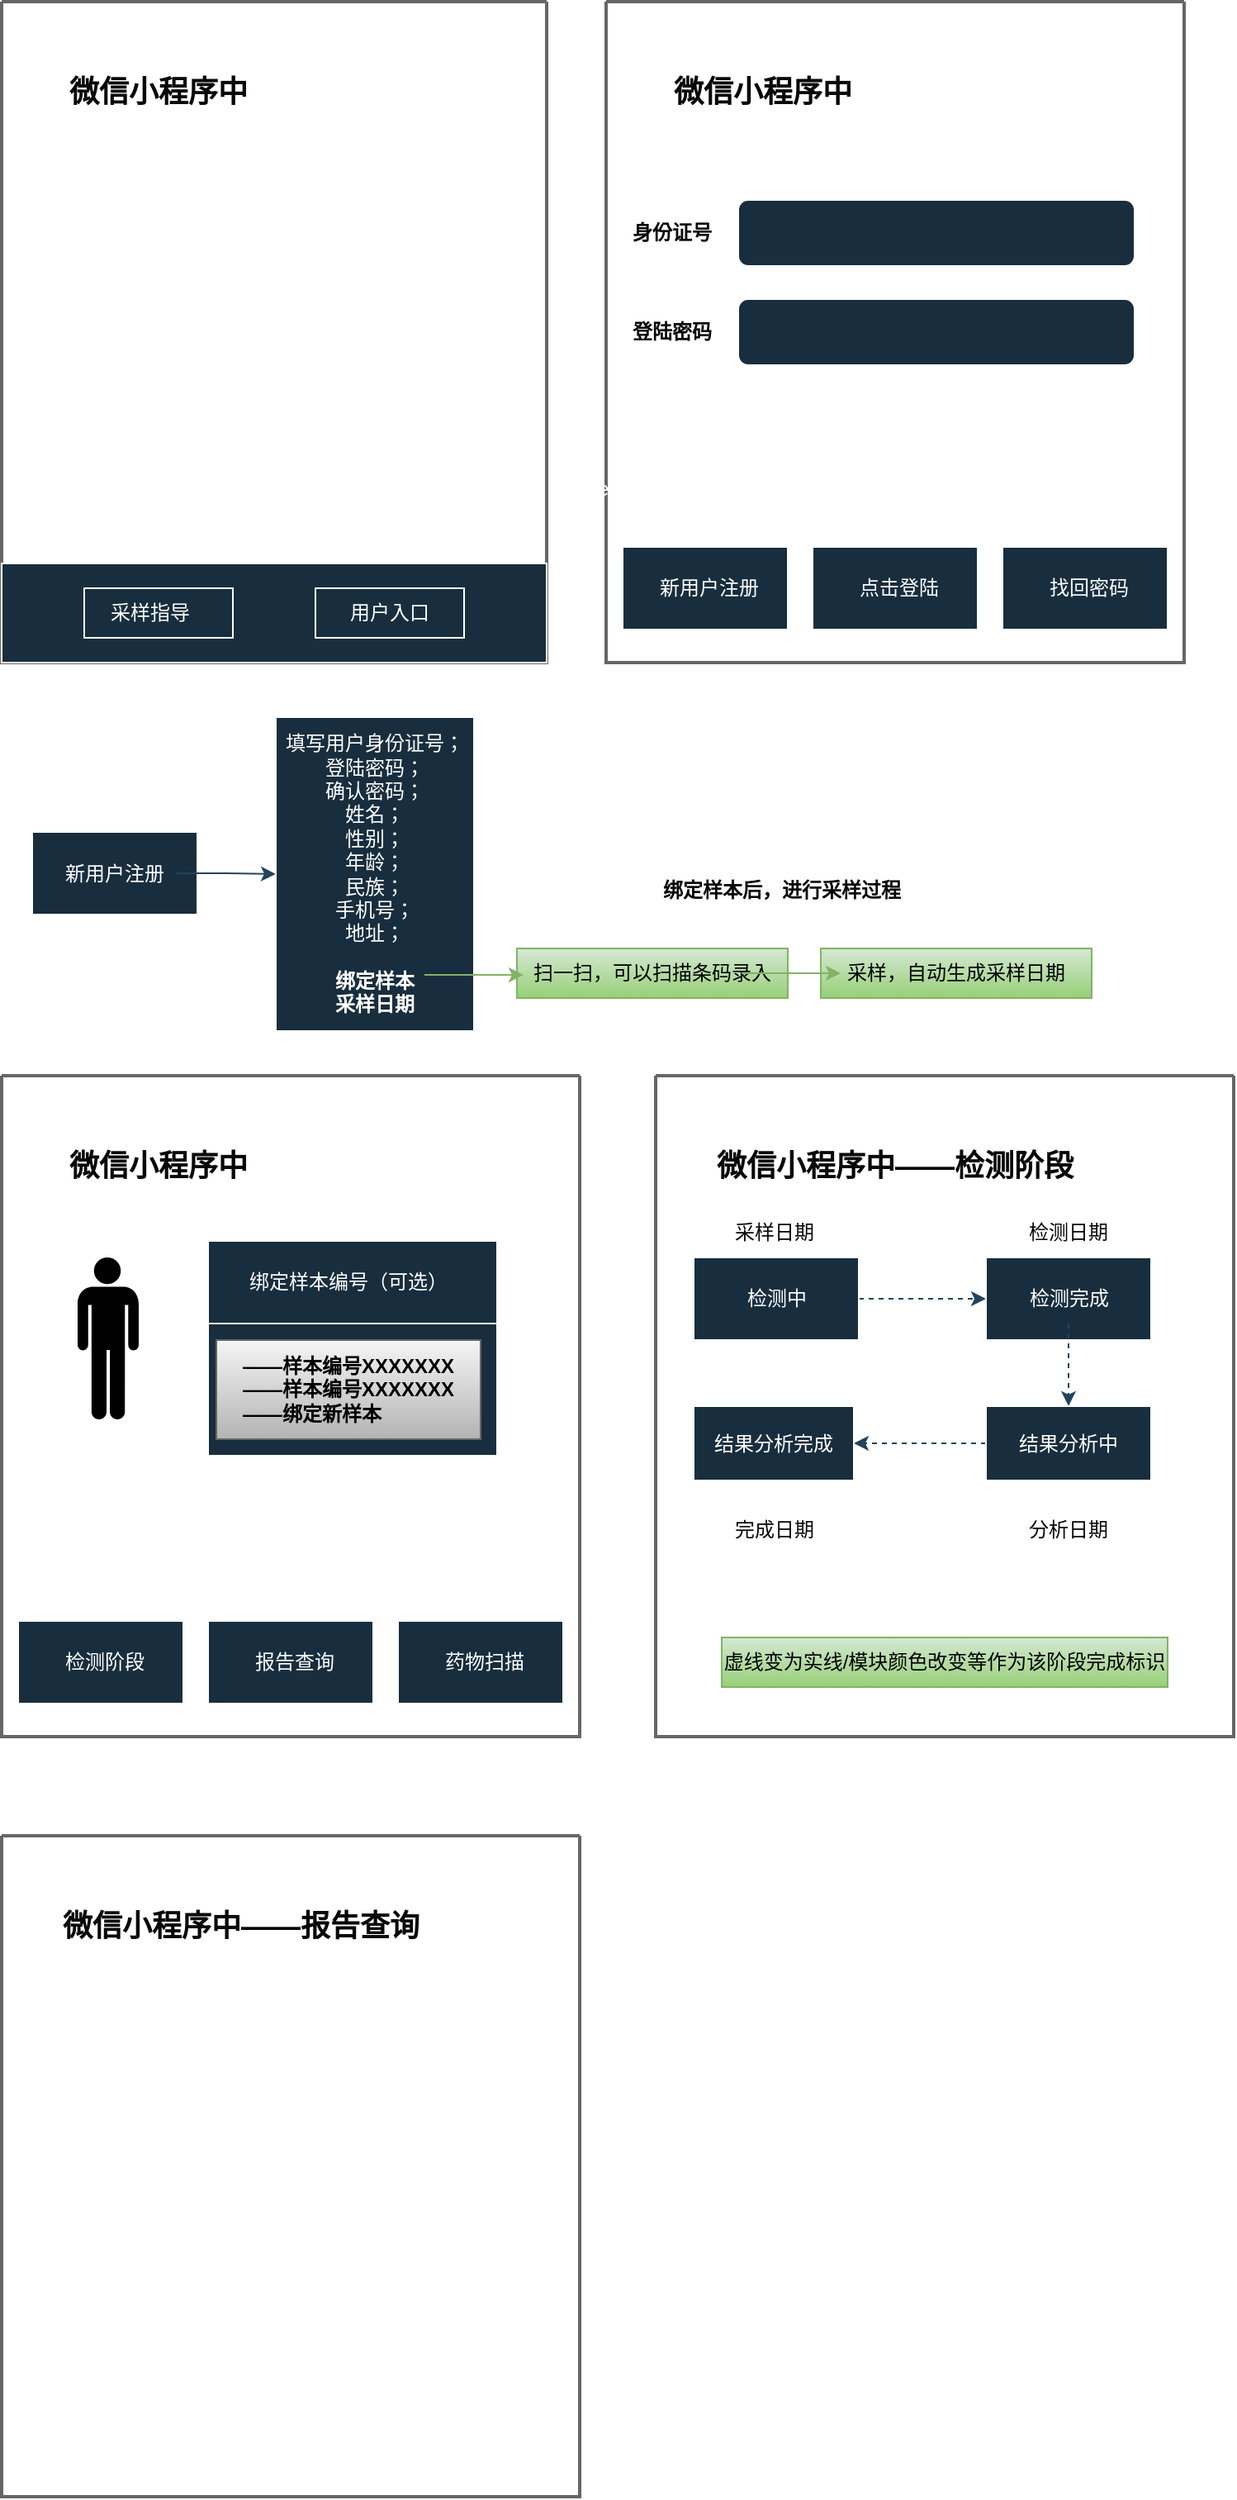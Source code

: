<mxfile version="24.6.4" type="github">
  <diagram name="第 1 页" id="p23nzwewCbX1eRrqPVwt">
    <mxGraphModel dx="2074" dy="1116" grid="1" gridSize="10" guides="1" tooltips="1" connect="1" arrows="1" fold="1" page="1" pageScale="1" pageWidth="827" pageHeight="1169" math="0" shadow="0">
      <root>
        <mxCell id="0" />
        <mxCell id="1" parent="0" />
        <mxCell id="3xAxlQf88jidDhbGyubO-1" value="" style="swimlane;startSize=0;strokeColor=#666666;labelBackgroundColor=#D5E8D4;fillColor=#E6E6E6;gradientColor=#b3b3b3;rounded=1;strokeWidth=2;" vertex="1" parent="1">
          <mxGeometry x="64" y="210" width="330" height="400" as="geometry" />
        </mxCell>
        <mxCell id="3xAxlQf88jidDhbGyubO-3" value="微信小程序中" style="text;html=1;align=center;verticalAlign=middle;whiteSpace=wrap;rounded=0;fontStyle=1;fontSize=18;labelBackgroundColor=none;fontColor=#080808;" vertex="1" parent="3xAxlQf88jidDhbGyubO-1">
          <mxGeometry x="30" y="40" width="130" height="30" as="geometry" />
        </mxCell>
        <mxCell id="3xAxlQf88jidDhbGyubO-13" value="" style="rounded=0;whiteSpace=wrap;html=1;labelBackgroundColor=none;fillColor=#182E3E;strokeColor=#FFFFFF;fontColor=#FFFFFF;" vertex="1" parent="3xAxlQf88jidDhbGyubO-1">
          <mxGeometry y="340" width="330" height="60" as="geometry" />
        </mxCell>
        <mxCell id="3xAxlQf88jidDhbGyubO-14" value="" style="rounded=0;whiteSpace=wrap;html=1;labelBackgroundColor=none;fillColor=#182E3E;strokeColor=#FFFFFF;fontColor=#FFFFFF;" vertex="1" parent="3xAxlQf88jidDhbGyubO-1">
          <mxGeometry x="50" y="355" width="90" height="30" as="geometry" />
        </mxCell>
        <mxCell id="3xAxlQf88jidDhbGyubO-15" value="采样指导" style="text;html=1;align=center;verticalAlign=middle;whiteSpace=wrap;rounded=0;labelBackgroundColor=none;fontColor=#FFFFFF;" vertex="1" parent="3xAxlQf88jidDhbGyubO-1">
          <mxGeometry x="60" y="355" width="60" height="30" as="geometry" />
        </mxCell>
        <mxCell id="3xAxlQf88jidDhbGyubO-16" value="" style="rounded=0;whiteSpace=wrap;html=1;labelBackgroundColor=none;fillColor=#182E3E;strokeColor=#FFFFFF;fontColor=#FFFFFF;" vertex="1" parent="3xAxlQf88jidDhbGyubO-1">
          <mxGeometry x="190" y="355" width="90" height="30" as="geometry" />
        </mxCell>
        <mxCell id="3xAxlQf88jidDhbGyubO-17" value="用户入口" style="text;html=1;align=center;verticalAlign=middle;whiteSpace=wrap;rounded=0;labelBackgroundColor=none;fontColor=#FFFFFF;" vertex="1" parent="3xAxlQf88jidDhbGyubO-1">
          <mxGeometry x="205" y="355" width="60" height="30" as="geometry" />
        </mxCell>
        <mxCell id="3xAxlQf88jidDhbGyubO-10" value="" style="rounded=0;whiteSpace=wrap;html=1;labelBackgroundColor=none;fillColor=#182E3E;strokeColor=#FFFFFF;fontColor=#FFFFFF;" vertex="1" parent="1">
          <mxGeometry x="82.5" y="712.5" width="100" height="50" as="geometry" />
        </mxCell>
        <mxCell id="3xAxlQf88jidDhbGyubO-20" value="" style="edgeStyle=orthogonalEdgeStyle;rounded=0;orthogonalLoop=1;jettySize=auto;html=1;strokeColor=#23445D;" edge="1" parent="1" source="3xAxlQf88jidDhbGyubO-11" target="3xAxlQf88jidDhbGyubO-19">
          <mxGeometry relative="1" as="geometry" />
        </mxCell>
        <mxCell id="3xAxlQf88jidDhbGyubO-11" value="新用户注册" style="text;html=1;align=center;verticalAlign=middle;whiteSpace=wrap;rounded=0;labelBackgroundColor=none;fontColor=#FFFFFF;" vertex="1" parent="1">
          <mxGeometry x="95" y="722.5" width="75" height="30" as="geometry" />
        </mxCell>
        <mxCell id="3xAxlQf88jidDhbGyubO-19" value="填写用户身份证号；&lt;div&gt;登陆密码；&lt;/div&gt;&lt;div&gt;确认密码；&lt;br&gt;&lt;div&gt;姓名；&lt;/div&gt;&lt;div&gt;性别；&lt;/div&gt;&lt;div&gt;年龄；&lt;/div&gt;&lt;div&gt;民族；&lt;/div&gt;&lt;div&gt;手机号；&lt;/div&gt;&lt;div&gt;地址；&lt;/div&gt;&lt;div&gt;&lt;br&gt;&lt;/div&gt;&lt;div&gt;&lt;b&gt;绑定样本&lt;/b&gt;&lt;/div&gt;&lt;/div&gt;&lt;div&gt;&lt;b&gt;采样日期&lt;/b&gt;&lt;/div&gt;" style="whiteSpace=wrap;html=1;strokeColor=#FFFFFF;fontColor=#FFFFFF;fillColor=#182E3E;" vertex="1" parent="1">
          <mxGeometry x="230" y="643" width="120" height="190" as="geometry" />
        </mxCell>
        <mxCell id="3xAxlQf88jidDhbGyubO-23" value="" style="swimlane;startSize=0;strokeColor=#666666;labelBackgroundColor=#D5E8D4;fillColor=#E6E6E6;gradientColor=#b3b3b3;rounded=1;strokeWidth=2;" vertex="1" parent="1">
          <mxGeometry x="430" y="210" width="350" height="400" as="geometry" />
        </mxCell>
        <mxCell id="3xAxlQf88jidDhbGyubO-24" value="微信小程序中" style="text;html=1;align=center;verticalAlign=middle;whiteSpace=wrap;rounded=0;fontStyle=1;fontSize=18;labelBackgroundColor=none;fontColor=#080808;" vertex="1" parent="3xAxlQf88jidDhbGyubO-23">
          <mxGeometry x="30" y="40" width="130" height="30" as="geometry" />
        </mxCell>
        <mxCell id="3xAxlQf88jidDhbGyubO-30" value="" style="rounded=1;whiteSpace=wrap;html=1;strokeColor=#FFFFFF;fontColor=#FFFFFF;fillColor=#182E3E;" vertex="1" parent="3xAxlQf88jidDhbGyubO-23">
          <mxGeometry x="80" y="120" width="240" height="40" as="geometry" />
        </mxCell>
        <mxCell id="3xAxlQf88jidDhbGyubO-32" value="身份证号" style="text;html=1;align=center;verticalAlign=middle;whiteSpace=wrap;rounded=0;fontColor=#080808;fontStyle=1" vertex="1" parent="3xAxlQf88jidDhbGyubO-23">
          <mxGeometry x="10" y="125" width="60" height="30" as="geometry" />
        </mxCell>
        <mxCell id="3xAxlQf88jidDhbGyubO-33" value="" style="rounded=1;whiteSpace=wrap;html=1;strokeColor=#FFFFFF;fontColor=#FFFFFF;fillColor=#182E3E;" vertex="1" parent="3xAxlQf88jidDhbGyubO-23">
          <mxGeometry x="80" y="180" width="240" height="40" as="geometry" />
        </mxCell>
        <mxCell id="3xAxlQf88jidDhbGyubO-34" value="登陆密码" style="text;html=1;align=center;verticalAlign=middle;whiteSpace=wrap;rounded=0;fontColor=#080808;fontStyle=1" vertex="1" parent="3xAxlQf88jidDhbGyubO-23">
          <mxGeometry x="10" y="185" width="60" height="30" as="geometry" />
        </mxCell>
        <mxCell id="3xAxlQf88jidDhbGyubO-35" value="" style="rounded=0;whiteSpace=wrap;html=1;labelBackgroundColor=none;fillColor=#182E3E;strokeColor=#FFFFFF;fontColor=#FFFFFF;" vertex="1" parent="3xAxlQf88jidDhbGyubO-23">
          <mxGeometry x="10" y="330" width="100" height="50" as="geometry" />
        </mxCell>
        <mxCell id="3xAxlQf88jidDhbGyubO-36" value="新用户注册" style="text;html=1;align=center;verticalAlign=middle;whiteSpace=wrap;rounded=0;labelBackgroundColor=none;fontColor=#FFFFFF;" vertex="1" parent="3xAxlQf88jidDhbGyubO-23">
          <mxGeometry x="25" y="340" width="75" height="30" as="geometry" />
        </mxCell>
        <mxCell id="3xAxlQf88jidDhbGyubO-37" value="" style="rounded=0;whiteSpace=wrap;html=1;labelBackgroundColor=none;fillColor=#182E3E;strokeColor=#FFFFFF;fontColor=#FFFFFF;" vertex="1" parent="3xAxlQf88jidDhbGyubO-23">
          <mxGeometry x="125" y="330" width="100" height="50" as="geometry" />
        </mxCell>
        <mxCell id="3xAxlQf88jidDhbGyubO-38" value="点击登陆" style="text;html=1;align=center;verticalAlign=middle;whiteSpace=wrap;rounded=0;labelBackgroundColor=none;fontColor=#FFFFFF;" vertex="1" parent="3xAxlQf88jidDhbGyubO-23">
          <mxGeometry x="140" y="340" width="75" height="30" as="geometry" />
        </mxCell>
        <mxCell id="3xAxlQf88jidDhbGyubO-41" value="" style="rounded=0;whiteSpace=wrap;html=1;labelBackgroundColor=none;fillColor=#182E3E;strokeColor=#FFFFFF;fontColor=#FFFFFF;" vertex="1" parent="3xAxlQf88jidDhbGyubO-23">
          <mxGeometry x="240" y="330" width="100" height="50" as="geometry" />
        </mxCell>
        <mxCell id="3xAxlQf88jidDhbGyubO-42" value="找回密码" style="text;html=1;align=center;verticalAlign=middle;whiteSpace=wrap;rounded=0;labelBackgroundColor=none;fontColor=#FFFFFF;" vertex="1" parent="3xAxlQf88jidDhbGyubO-23">
          <mxGeometry x="255" y="340" width="75" height="30" as="geometry" />
        </mxCell>
        <mxCell id="3xAxlQf88jidDhbGyubO-39" value="" style="rounded=0;whiteSpace=wrap;html=1;labelBackgroundColor=none;fillColor=#d5e8d4;strokeColor=#82b366;gradientColor=#97d077;" vertex="1" parent="1">
          <mxGeometry x="381" y="783" width="70" height="30" as="geometry" />
        </mxCell>
        <mxCell id="3xAxlQf88jidDhbGyubO-40" value="扫一扫，可以扫描条码录入" style="text;html=1;align=center;verticalAlign=middle;whiteSpace=wrap;rounded=0;labelBackgroundColor=none;fillColor=#d5e8d4;gradientColor=#97d077;strokeColor=#82b366;" vertex="1" parent="1">
          <mxGeometry x="376" y="783" width="164" height="30" as="geometry" />
        </mxCell>
        <mxCell id="3xAxlQf88jidDhbGyubO-43" value="" style="edgeStyle=orthogonalEdgeStyle;rounded=0;orthogonalLoop=1;jettySize=auto;html=1;strokeColor=#82b366;fillColor=#d5e8d4;gradientColor=#97d077;" edge="1" parent="1">
          <mxGeometry relative="1" as="geometry">
            <mxPoint x="320" y="799" as="sourcePoint" />
            <mxPoint x="380" y="799" as="targetPoint" />
          </mxGeometry>
        </mxCell>
        <mxCell id="3xAxlQf88jidDhbGyubO-45" value="采样，自动生成采样日期" style="text;html=1;align=center;verticalAlign=middle;whiteSpace=wrap;rounded=0;labelBackgroundColor=none;fillColor=#d5e8d4;gradientColor=#97d077;strokeColor=#82b366;" vertex="1" parent="1">
          <mxGeometry x="560" y="783" width="164" height="30" as="geometry" />
        </mxCell>
        <mxCell id="3xAxlQf88jidDhbGyubO-48" value="" style="edgeStyle=orthogonalEdgeStyle;rounded=0;orthogonalLoop=1;jettySize=auto;html=1;strokeColor=#82b366;fillColor=#d5e8d4;gradientColor=#97d077;" edge="1" parent="1">
          <mxGeometry relative="1" as="geometry">
            <mxPoint x="512" y="798" as="sourcePoint" />
            <mxPoint x="572" y="798" as="targetPoint" />
          </mxGeometry>
        </mxCell>
        <mxCell id="3xAxlQf88jidDhbGyubO-49" value="Text" style="text;html=1;align=center;verticalAlign=middle;whiteSpace=wrap;rounded=0;fontColor=#FFFFFF;" vertex="1" parent="1">
          <mxGeometry x="400" y="490" width="60" height="30" as="geometry" />
        </mxCell>
        <mxCell id="3xAxlQf88jidDhbGyubO-50" value="&lt;font color=&quot;#080808&quot;&gt;绑定样本后，进行采样过程&lt;/font&gt;" style="text;html=1;align=center;verticalAlign=middle;resizable=0;points=[];autosize=1;strokeColor=none;fillColor=none;fontColor=#FFFFFF;fontStyle=1" vertex="1" parent="1">
          <mxGeometry x="451" y="732.5" width="170" height="30" as="geometry" />
        </mxCell>
        <mxCell id="3xAxlQf88jidDhbGyubO-52" value="" style="swimlane;startSize=0;strokeColor=#666666;labelBackgroundColor=#D5E8D4;fillColor=#E6E6E6;gradientColor=#b3b3b3;rounded=1;strokeWidth=2;" vertex="1" parent="1">
          <mxGeometry x="64" y="860" width="350" height="400" as="geometry" />
        </mxCell>
        <mxCell id="3xAxlQf88jidDhbGyubO-53" value="微信小程序中" style="text;html=1;align=center;verticalAlign=middle;whiteSpace=wrap;rounded=0;fontStyle=1;fontSize=18;labelBackgroundColor=none;fontColor=#080808;" vertex="1" parent="3xAxlQf88jidDhbGyubO-52">
          <mxGeometry x="30" y="40" width="130" height="30" as="geometry" />
        </mxCell>
        <mxCell id="3xAxlQf88jidDhbGyubO-58" value="" style="rounded=0;whiteSpace=wrap;html=1;labelBackgroundColor=none;fillColor=#182E3E;strokeColor=#FFFFFF;fontColor=#FFFFFF;" vertex="1" parent="3xAxlQf88jidDhbGyubO-52">
          <mxGeometry x="10" y="330" width="100" height="50" as="geometry" />
        </mxCell>
        <mxCell id="3xAxlQf88jidDhbGyubO-59" value="检测阶段" style="text;html=1;align=center;verticalAlign=middle;whiteSpace=wrap;rounded=0;labelBackgroundColor=none;fontColor=#FFFFFF;" vertex="1" parent="3xAxlQf88jidDhbGyubO-52">
          <mxGeometry x="25" y="340" width="75" height="30" as="geometry" />
        </mxCell>
        <mxCell id="3xAxlQf88jidDhbGyubO-60" value="" style="rounded=0;whiteSpace=wrap;html=1;labelBackgroundColor=none;fillColor=#182E3E;strokeColor=#FFFFFF;fontColor=#FFFFFF;" vertex="1" parent="3xAxlQf88jidDhbGyubO-52">
          <mxGeometry x="125" y="330" width="100" height="50" as="geometry" />
        </mxCell>
        <mxCell id="3xAxlQf88jidDhbGyubO-61" value="报告查询" style="text;html=1;align=center;verticalAlign=middle;whiteSpace=wrap;rounded=0;labelBackgroundColor=none;fontColor=#FFFFFF;" vertex="1" parent="3xAxlQf88jidDhbGyubO-52">
          <mxGeometry x="140" y="340" width="75" height="30" as="geometry" />
        </mxCell>
        <mxCell id="3xAxlQf88jidDhbGyubO-62" value="" style="rounded=0;whiteSpace=wrap;html=1;labelBackgroundColor=none;fillColor=#182E3E;strokeColor=#FFFFFF;fontColor=#FFFFFF;" vertex="1" parent="3xAxlQf88jidDhbGyubO-52">
          <mxGeometry x="240" y="330" width="100" height="50" as="geometry" />
        </mxCell>
        <mxCell id="3xAxlQf88jidDhbGyubO-63" value="药物扫描" style="text;html=1;align=center;verticalAlign=middle;whiteSpace=wrap;rounded=0;labelBackgroundColor=none;fontColor=#FFFFFF;" vertex="1" parent="3xAxlQf88jidDhbGyubO-52">
          <mxGeometry x="255" y="340" width="75" height="30" as="geometry" />
        </mxCell>
        <mxCell id="3xAxlQf88jidDhbGyubO-64" value="" style="shape=mxgraph.signs.people.man_1;html=1;pointerEvents=1;fillColor=#000000;strokeColor=none;verticalLabelPosition=bottom;verticalAlign=top;align=center;sketch=0;fontColor=#FFFFFF;" vertex="1" parent="3xAxlQf88jidDhbGyubO-52">
          <mxGeometry x="46" y="110" width="37" height="98" as="geometry" />
        </mxCell>
        <mxCell id="3xAxlQf88jidDhbGyubO-67" value="" style="endArrow=none;html=1;rounded=0;strokeColor=#23445D;" edge="1" parent="3xAxlQf88jidDhbGyubO-52">
          <mxGeometry width="50" height="50" relative="1" as="geometry">
            <mxPoint x="125" y="120" as="sourcePoint" />
            <mxPoint x="276" y="120" as="targetPoint" />
          </mxGeometry>
        </mxCell>
        <mxCell id="3xAxlQf88jidDhbGyubO-68" value="" style="endArrow=none;html=1;rounded=0;strokeColor=#23445D;fontColor=#FFFFFF;" edge="1" parent="3xAxlQf88jidDhbGyubO-52">
          <mxGeometry width="50" height="50" relative="1" as="geometry">
            <mxPoint x="125" y="150" as="sourcePoint" />
            <mxPoint x="276" y="150" as="targetPoint" />
          </mxGeometry>
        </mxCell>
        <mxCell id="3xAxlQf88jidDhbGyubO-111" value="" style="rounded=0;whiteSpace=wrap;html=1;labelBackgroundColor=none;fillColor=#182E3E;strokeColor=#FFFFFF;fontColor=#FFFFFF;" vertex="1" parent="3xAxlQf88jidDhbGyubO-52">
          <mxGeometry x="125" y="100" width="175" height="50" as="geometry" />
        </mxCell>
        <mxCell id="3xAxlQf88jidDhbGyubO-112" value="绑定样本编号（可选）" style="text;html=1;align=center;verticalAlign=middle;whiteSpace=wrap;rounded=0;labelBackgroundColor=none;fontColor=#FFFFFF;" vertex="1" parent="3xAxlQf88jidDhbGyubO-52">
          <mxGeometry x="140" y="110" width="140" height="30" as="geometry" />
        </mxCell>
        <mxCell id="3xAxlQf88jidDhbGyubO-114" value="" style="rounded=0;whiteSpace=wrap;html=1;labelBackgroundColor=none;fillColor=#182E3E;strokeColor=#FFFFFF;fontColor=#FFFFFF;" vertex="1" parent="3xAxlQf88jidDhbGyubO-52">
          <mxGeometry x="125" y="150" width="175" height="80" as="geometry" />
        </mxCell>
        <mxCell id="3xAxlQf88jidDhbGyubO-113" value="——样本编号XXXXXXX&lt;div&gt;——&lt;span style=&quot;background-color: initial;&quot;&gt;样本编号XXXXXXX&lt;/span&gt;&lt;/div&gt;&lt;div style=&quot;text-align: left;&quot;&gt;&lt;span style=&quot;background-color: initial; text-align: center;&quot;&gt;——&lt;/span&gt;&lt;span style=&quot;background-color: initial;&quot;&gt;绑定新样本&lt;/span&gt;&lt;/div&gt;" style="text;html=1;align=center;verticalAlign=middle;whiteSpace=wrap;rounded=0;fontStyle=1;fillColor=#f5f5f5;gradientColor=#b3b3b3;strokeColor=#666666;" vertex="1" parent="3xAxlQf88jidDhbGyubO-52">
          <mxGeometry x="130" y="160" width="160" height="60" as="geometry" />
        </mxCell>
        <mxCell id="3xAxlQf88jidDhbGyubO-69" value="" style="swimlane;startSize=0;strokeColor=#666666;labelBackgroundColor=#D5E8D4;fillColor=#E6E6E6;gradientColor=#b3b3b3;rounded=1;strokeWidth=2;" vertex="1" parent="1">
          <mxGeometry x="460" y="860" width="350" height="400" as="geometry" />
        </mxCell>
        <mxCell id="3xAxlQf88jidDhbGyubO-70" value="微信小程序中——检测阶段" style="text;html=1;align=center;verticalAlign=middle;whiteSpace=wrap;rounded=0;fontStyle=1;fontSize=18;labelBackgroundColor=none;fontColor=#080808;" vertex="1" parent="3xAxlQf88jidDhbGyubO-69">
          <mxGeometry x="30" y="40" width="230" height="30" as="geometry" />
        </mxCell>
        <mxCell id="3xAxlQf88jidDhbGyubO-85" style="edgeStyle=orthogonalEdgeStyle;rounded=0;orthogonalLoop=1;jettySize=auto;html=1;strokeColor=#23445D;dashed=1;" edge="1" parent="3xAxlQf88jidDhbGyubO-69" source="3xAxlQf88jidDhbGyubO-71" target="3xAxlQf88jidDhbGyubO-83">
          <mxGeometry relative="1" as="geometry" />
        </mxCell>
        <mxCell id="3xAxlQf88jidDhbGyubO-71" value="" style="rounded=0;whiteSpace=wrap;html=1;labelBackgroundColor=none;fillColor=#182E3E;strokeColor=#FFFFFF;fontColor=#FFFFFF;" vertex="1" parent="3xAxlQf88jidDhbGyubO-69">
          <mxGeometry x="23" y="110" width="100" height="50" as="geometry" />
        </mxCell>
        <mxCell id="3xAxlQf88jidDhbGyubO-72" value="检测中" style="text;html=1;align=center;verticalAlign=middle;whiteSpace=wrap;rounded=0;labelBackgroundColor=none;fontColor=#FFFFFF;" vertex="1" parent="3xAxlQf88jidDhbGyubO-69">
          <mxGeometry x="35.5" y="120" width="75" height="30" as="geometry" />
        </mxCell>
        <mxCell id="3xAxlQf88jidDhbGyubO-83" value="" style="rounded=0;whiteSpace=wrap;html=1;labelBackgroundColor=none;fillColor=#182E3E;strokeColor=#FFFFFF;fontColor=#FFFFFF;" vertex="1" parent="3xAxlQf88jidDhbGyubO-69">
          <mxGeometry x="200" y="110" width="100" height="50" as="geometry" />
        </mxCell>
        <mxCell id="3xAxlQf88jidDhbGyubO-87" value="" style="edgeStyle=orthogonalEdgeStyle;rounded=0;orthogonalLoop=1;jettySize=auto;html=1;strokeColor=#23445D;dashed=1;" edge="1" parent="3xAxlQf88jidDhbGyubO-69" source="3xAxlQf88jidDhbGyubO-84" target="3xAxlQf88jidDhbGyubO-86">
          <mxGeometry relative="1" as="geometry" />
        </mxCell>
        <mxCell id="3xAxlQf88jidDhbGyubO-84" value="检测完成" style="text;html=1;align=center;verticalAlign=middle;whiteSpace=wrap;rounded=0;labelBackgroundColor=none;fontColor=#FFFFFF;" vertex="1" parent="3xAxlQf88jidDhbGyubO-69">
          <mxGeometry x="212.5" y="120" width="75" height="30" as="geometry" />
        </mxCell>
        <mxCell id="3xAxlQf88jidDhbGyubO-89" value="" style="edgeStyle=orthogonalEdgeStyle;rounded=0;orthogonalLoop=1;jettySize=auto;html=1;strokeColor=#23445D;dashed=1;" edge="1" parent="3xAxlQf88jidDhbGyubO-69" source="3xAxlQf88jidDhbGyubO-86" target="3xAxlQf88jidDhbGyubO-88">
          <mxGeometry relative="1" as="geometry" />
        </mxCell>
        <mxCell id="3xAxlQf88jidDhbGyubO-86" value="结果分析中" style="whiteSpace=wrap;html=1;strokeColor=#FFFFFF;fontColor=#FFFFFF;fillColor=#182E3E;" vertex="1" parent="3xAxlQf88jidDhbGyubO-69">
          <mxGeometry x="200" y="200" width="100" height="45" as="geometry" />
        </mxCell>
        <mxCell id="3xAxlQf88jidDhbGyubO-88" value="结果分析完成" style="whiteSpace=wrap;html=1;strokeColor=#FFFFFF;fontColor=#FFFFFF;fillColor=#182E3E;" vertex="1" parent="3xAxlQf88jidDhbGyubO-69">
          <mxGeometry x="23" y="200" width="97" height="45" as="geometry" />
        </mxCell>
        <mxCell id="3xAxlQf88jidDhbGyubO-90" value="采样日期" style="text;html=1;align=center;verticalAlign=middle;whiteSpace=wrap;rounded=0;fontColor=#080808;" vertex="1" parent="3xAxlQf88jidDhbGyubO-69">
          <mxGeometry x="41.5" y="80" width="60" height="30" as="geometry" />
        </mxCell>
        <mxCell id="3xAxlQf88jidDhbGyubO-91" value="检测日期" style="text;html=1;align=center;verticalAlign=middle;whiteSpace=wrap;rounded=0;fontColor=#080808;" vertex="1" parent="3xAxlQf88jidDhbGyubO-69">
          <mxGeometry x="220" y="80" width="60" height="30" as="geometry" />
        </mxCell>
        <mxCell id="3xAxlQf88jidDhbGyubO-92" value="分析日期" style="text;html=1;align=center;verticalAlign=middle;whiteSpace=wrap;rounded=0;fontColor=#080808;" vertex="1" parent="3xAxlQf88jidDhbGyubO-69">
          <mxGeometry x="220" y="260" width="60" height="30" as="geometry" />
        </mxCell>
        <mxCell id="3xAxlQf88jidDhbGyubO-93" value="完成日期" style="text;html=1;align=center;verticalAlign=middle;whiteSpace=wrap;rounded=0;fontColor=#080808;" vertex="1" parent="3xAxlQf88jidDhbGyubO-69">
          <mxGeometry x="41.5" y="260" width="60" height="30" as="geometry" />
        </mxCell>
        <mxCell id="3xAxlQf88jidDhbGyubO-94" value="" style="swimlane;startSize=0;strokeColor=#666666;labelBackgroundColor=#D5E8D4;fillColor=#E6E6E6;gradientColor=#b3b3b3;rounded=1;strokeWidth=2;" vertex="1" parent="1">
          <mxGeometry x="64" y="1320" width="350" height="400" as="geometry" />
        </mxCell>
        <mxCell id="3xAxlQf88jidDhbGyubO-95" value="微信小程序中——报告查询" style="text;html=1;align=center;verticalAlign=middle;whiteSpace=wrap;rounded=0;fontStyle=1;fontSize=18;labelBackgroundColor=none;fontColor=#080808;" vertex="1" parent="3xAxlQf88jidDhbGyubO-94">
          <mxGeometry x="30" y="40" width="230" height="30" as="geometry" />
        </mxCell>
        <mxCell id="3xAxlQf88jidDhbGyubO-109" value="虚线变为实线/模块颜色改变等作为该阶段完成标识" style="text;html=1;align=center;verticalAlign=middle;whiteSpace=wrap;rounded=0;labelBackgroundColor=none;fillColor=#d5e8d4;gradientColor=#97d077;strokeColor=#82b366;" vertex="1" parent="1">
          <mxGeometry x="500" y="1200" width="270" height="30" as="geometry" />
        </mxCell>
      </root>
    </mxGraphModel>
  </diagram>
</mxfile>
